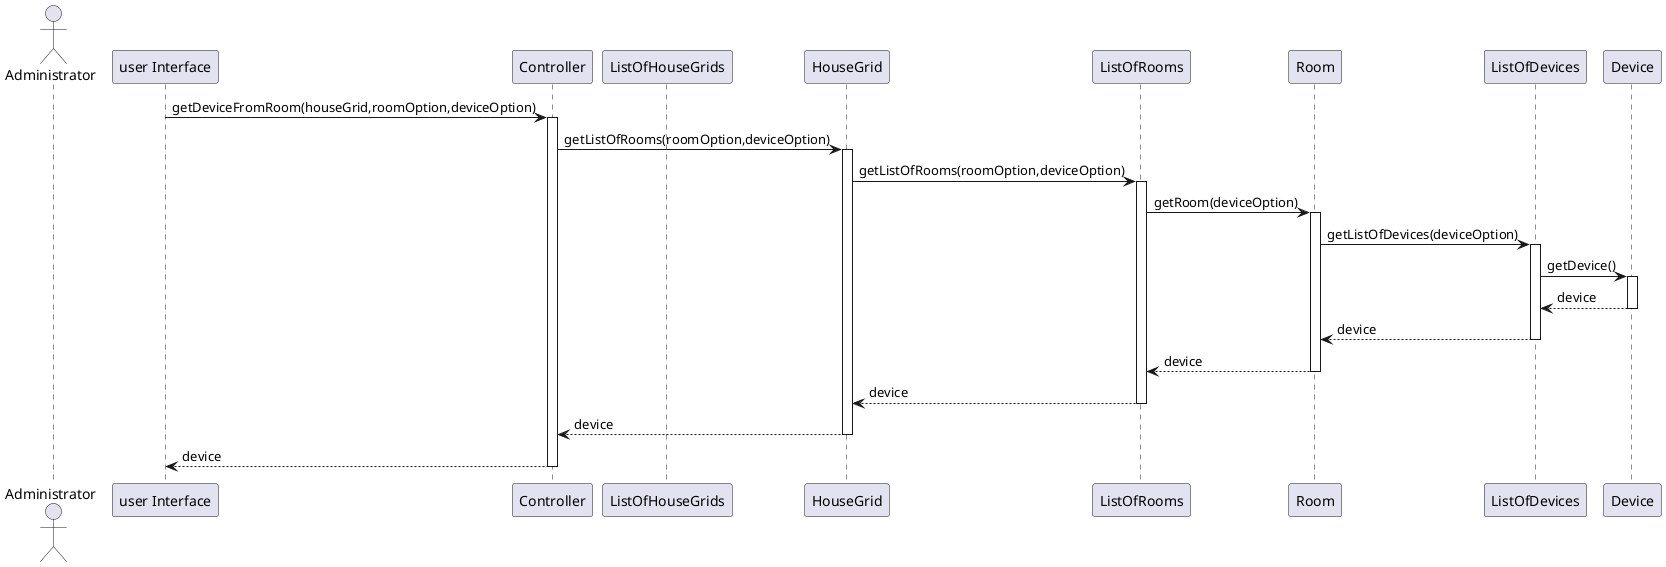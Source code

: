 @startuml
actor Administrator
participant "user Interface" as A
participant "Controller" as B
participant "ListOfHouseGrids" as X
participant "HouseGrid" as C
participant "ListOfRooms" as D
participant "Room" as E
participant "ListOfDevices" as F
participant "Device" as G

A -> B: getDeviceFromRoom(houseGrid,roomOption,deviceOption)
activate B
B -> C: getListOfRooms(roomOption,deviceOption)
activate C
C -> D: getListOfRooms(roomOption,deviceOption)
activate D
D -> E: getRoom(deviceOption)
activate E
E -> F: getListOfDevices(deviceOption)
activate F
F -> G: getDevice()
activate G
G --> F: device
deactivate G
F --> E: device
deactivate F
E --> D: device
deactivate E
D --> C: device
deactivate D
C --> B: device
deactivate C
B --> A: device
deactivate B

@enduml